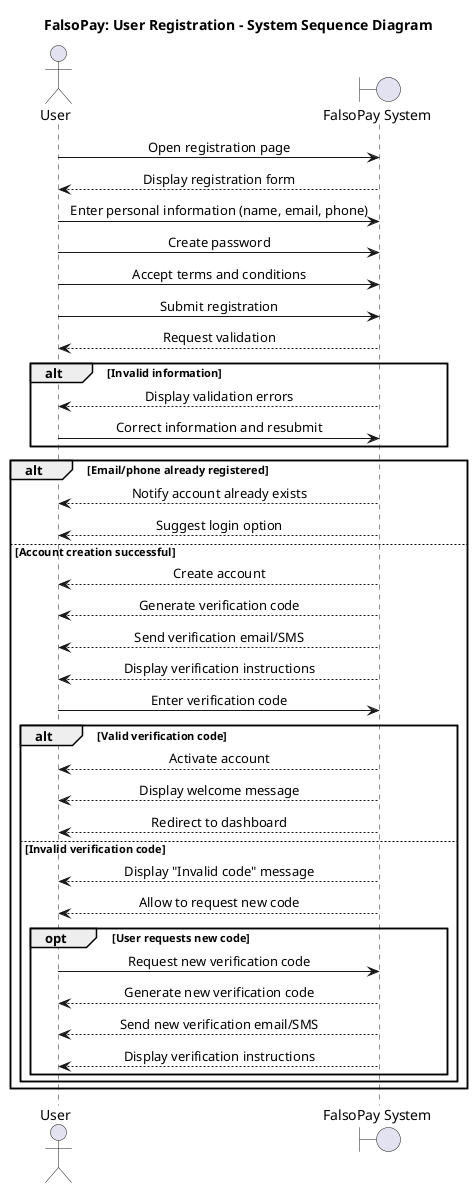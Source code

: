 @startuml User-Registration-SSD

skinparam sequenceMessageAlign center
skinparam sequenceParticipantBorderColor Black
skinparam sequenceParticipantBackgroundColor LightSkyBlue

title "FalsoPay: User Registration - System Sequence Diagram"

actor "User" as user
boundary "FalsoPay System" as system

user -> system: Open registration page
system --> user: Display registration form

user -> system: Enter personal information (name, email, phone)
user -> system: Create password
user -> system: Accept terms and conditions
user -> system: Submit registration

system --> user: Request validation

alt Invalid information
    system --> user: Display validation errors
    user -> system: Correct information and resubmit
end

alt Email/phone already registered
    system --> user: Notify account already exists
    system --> user: Suggest login option
else Account creation successful
    system --> user: Create account
    system --> user: Generate verification code
    system --> user: Send verification email/SMS
    system --> user: Display verification instructions
    
    user -> system: Enter verification code
    
    alt Valid verification code
        system --> user: Activate account
        system --> user: Display welcome message
        system --> user: Redirect to dashboard
    else Invalid verification code
        system --> user: Display "Invalid code" message
        system --> user: Allow to request new code
        
        opt User requests new code
            user -> system: Request new verification code
            system --> user: Generate new verification code
            system --> user: Send new verification email/SMS
            system --> user: Display verification instructions
        end
    end
end

@enduml 